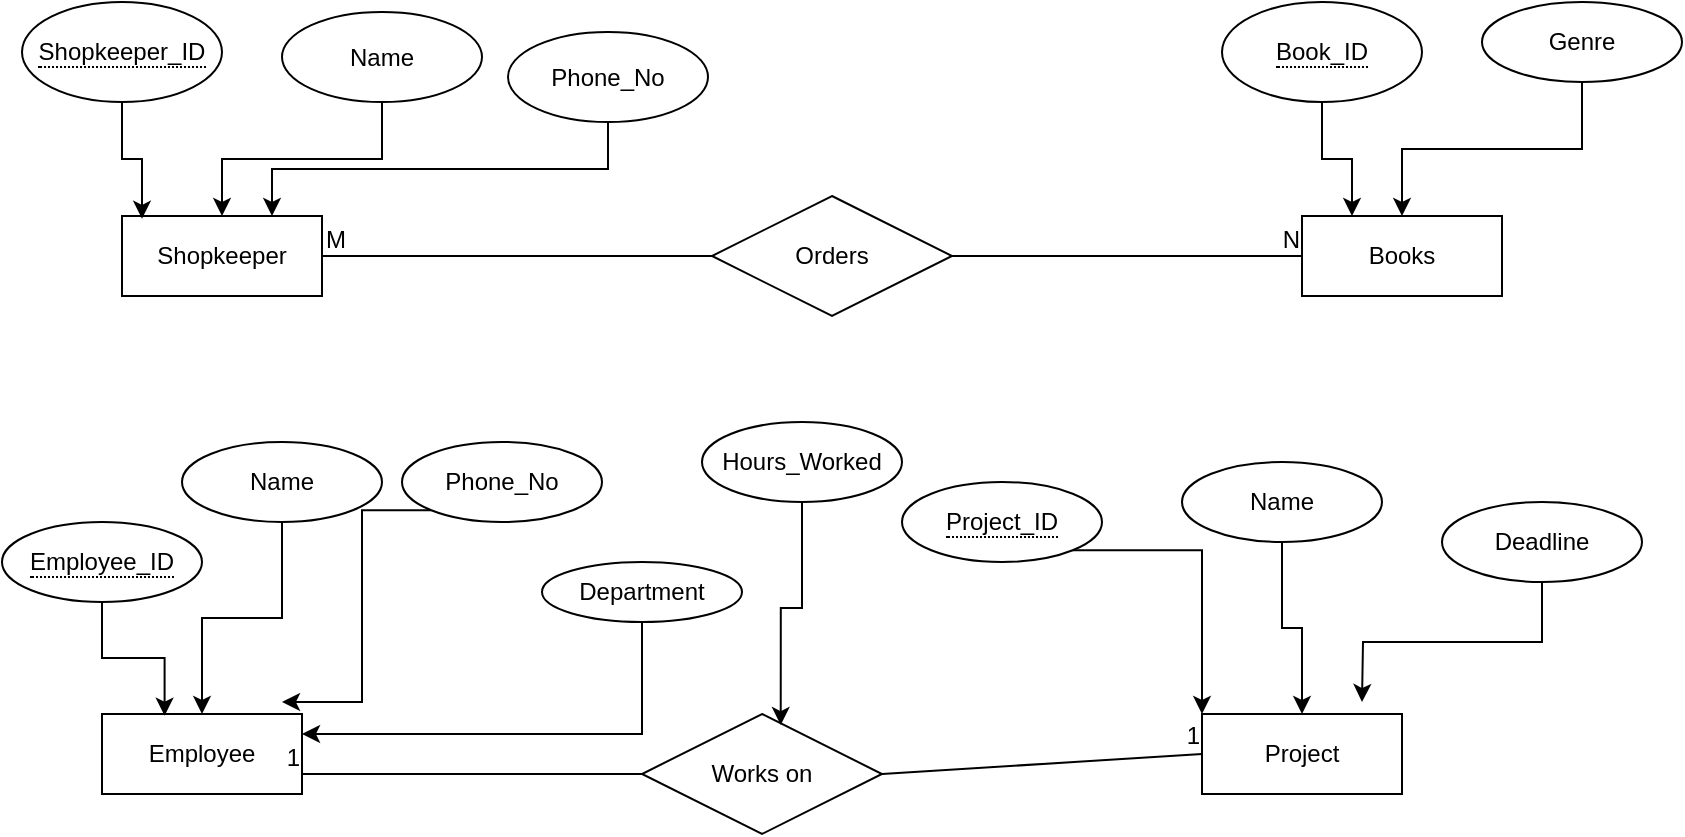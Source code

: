 <mxfile version="26.0.15">
  <diagram id="R2lEEEUBdFMjLlhIrx00" name="Page-1">
    <mxGraphModel dx="2137" dy="942" grid="1" gridSize="10" guides="1" tooltips="1" connect="1" arrows="1" fold="1" page="1" pageScale="1" pageWidth="850" pageHeight="1100" math="0" shadow="0" extFonts="Permanent Marker^https://fonts.googleapis.com/css?family=Permanent+Marker">
      <root>
        <mxCell id="0" />
        <mxCell id="1" parent="0" />
        <mxCell id="5TAWwWppFLTeb1Iua5rg-2" value="Shopkeeper" style="whiteSpace=wrap;html=1;align=center;" vertex="1" parent="1">
          <mxGeometry x="60" y="167" width="100" height="40" as="geometry" />
        </mxCell>
        <mxCell id="5TAWwWppFLTeb1Iua5rg-3" value="Books" style="whiteSpace=wrap;html=1;align=center;" vertex="1" parent="1">
          <mxGeometry x="650" y="167" width="100" height="40" as="geometry" />
        </mxCell>
        <mxCell id="5TAWwWppFLTeb1Iua5rg-12" value="" style="endArrow=none;html=1;rounded=0;exitX=1;exitY=0.5;exitDx=0;exitDy=0;entryX=0;entryY=0.5;entryDx=0;entryDy=0;" edge="1" parent="1" source="5TAWwWppFLTeb1Iua5rg-6" target="5TAWwWppFLTeb1Iua5rg-3">
          <mxGeometry relative="1" as="geometry">
            <mxPoint x="390" y="57" as="sourcePoint" />
            <mxPoint x="650" y="187" as="targetPoint" />
            <Array as="points" />
          </mxGeometry>
        </mxCell>
        <mxCell id="5TAWwWppFLTeb1Iua5rg-14" value="N" style="resizable=0;html=1;whiteSpace=wrap;align=right;verticalAlign=bottom;" connectable="0" vertex="1" parent="5TAWwWppFLTeb1Iua5rg-12">
          <mxGeometry x="1" relative="1" as="geometry" />
        </mxCell>
        <mxCell id="5TAWwWppFLTeb1Iua5rg-15" value="" style="endArrow=none;html=1;rounded=0;exitX=1;exitY=0.5;exitDx=0;exitDy=0;entryX=0;entryY=0.5;entryDx=0;entryDy=0;" edge="1" parent="1" source="5TAWwWppFLTeb1Iua5rg-2" target="5TAWwWppFLTeb1Iua5rg-6">
          <mxGeometry relative="1" as="geometry">
            <mxPoint x="170" y="187" as="sourcePoint" />
            <mxPoint x="550" y="187" as="targetPoint" />
            <Array as="points" />
          </mxGeometry>
        </mxCell>
        <mxCell id="5TAWwWppFLTeb1Iua5rg-16" value="M" style="resizable=0;html=1;whiteSpace=wrap;align=left;verticalAlign=bottom;" connectable="0" vertex="1" parent="5TAWwWppFLTeb1Iua5rg-15">
          <mxGeometry x="-1" relative="1" as="geometry" />
        </mxCell>
        <mxCell id="5TAWwWppFLTeb1Iua5rg-6" value="Orders" style="shape=rhombus;perimeter=rhombusPerimeter;whiteSpace=wrap;html=1;align=center;" vertex="1" parent="1">
          <mxGeometry x="355" y="157" width="120" height="60" as="geometry" />
        </mxCell>
        <mxCell id="5TAWwWppFLTeb1Iua5rg-18" value="&lt;span style=&quot;border-bottom: 1px dotted&quot;&gt;Shopkeeper_ID&lt;/span&gt;" style="ellipse;whiteSpace=wrap;html=1;align=center;" vertex="1" parent="1">
          <mxGeometry x="10" y="60" width="100" height="50" as="geometry" />
        </mxCell>
        <mxCell id="5TAWwWppFLTeb1Iua5rg-19" style="edgeStyle=orthogonalEdgeStyle;rounded=0;orthogonalLoop=1;jettySize=auto;html=1;exitX=0.5;exitY=1;exitDx=0;exitDy=0;entryX=0.1;entryY=0.035;entryDx=0;entryDy=0;entryPerimeter=0;" edge="1" parent="1" source="5TAWwWppFLTeb1Iua5rg-18" target="5TAWwWppFLTeb1Iua5rg-2">
          <mxGeometry relative="1" as="geometry" />
        </mxCell>
        <mxCell id="5TAWwWppFLTeb1Iua5rg-21" style="edgeStyle=orthogonalEdgeStyle;rounded=0;orthogonalLoop=1;jettySize=auto;html=1;exitX=0.5;exitY=1;exitDx=0;exitDy=0;entryX=0.25;entryY=0;entryDx=0;entryDy=0;" edge="1" parent="1" source="5TAWwWppFLTeb1Iua5rg-20" target="5TAWwWppFLTeb1Iua5rg-3">
          <mxGeometry relative="1" as="geometry" />
        </mxCell>
        <mxCell id="5TAWwWppFLTeb1Iua5rg-20" value="&lt;span style=&quot;border-bottom: 1px dotted&quot;&gt;Book_ID&lt;/span&gt;" style="ellipse;whiteSpace=wrap;html=1;align=center;" vertex="1" parent="1">
          <mxGeometry x="610" y="60" width="100" height="50" as="geometry" />
        </mxCell>
        <mxCell id="5TAWwWppFLTeb1Iua5rg-23" style="edgeStyle=orthogonalEdgeStyle;rounded=0;orthogonalLoop=1;jettySize=auto;html=1;exitX=0.5;exitY=1;exitDx=0;exitDy=0;entryX=0.5;entryY=0;entryDx=0;entryDy=0;" edge="1" parent="1" source="5TAWwWppFLTeb1Iua5rg-22" target="5TAWwWppFLTeb1Iua5rg-2">
          <mxGeometry relative="1" as="geometry">
            <mxPoint x="70" y="170" as="targetPoint" />
          </mxGeometry>
        </mxCell>
        <mxCell id="5TAWwWppFLTeb1Iua5rg-22" value="Name" style="ellipse;whiteSpace=wrap;html=1;align=center;" vertex="1" parent="1">
          <mxGeometry x="140" y="65" width="100" height="45" as="geometry" />
        </mxCell>
        <mxCell id="5TAWwWppFLTeb1Iua5rg-25" style="edgeStyle=orthogonalEdgeStyle;rounded=0;orthogonalLoop=1;jettySize=auto;html=1;exitX=0.5;exitY=1;exitDx=0;exitDy=0;entryX=0.75;entryY=0;entryDx=0;entryDy=0;" edge="1" parent="1" source="5TAWwWppFLTeb1Iua5rg-24" target="5TAWwWppFLTeb1Iua5rg-2">
          <mxGeometry relative="1" as="geometry" />
        </mxCell>
        <mxCell id="5TAWwWppFLTeb1Iua5rg-24" value="Phone_No" style="ellipse;whiteSpace=wrap;html=1;align=center;" vertex="1" parent="1">
          <mxGeometry x="253" y="75" width="100" height="45" as="geometry" />
        </mxCell>
        <mxCell id="5TAWwWppFLTeb1Iua5rg-27" style="edgeStyle=orthogonalEdgeStyle;rounded=0;orthogonalLoop=1;jettySize=auto;html=1;exitX=0.5;exitY=1;exitDx=0;exitDy=0;" edge="1" parent="1" source="5TAWwWppFLTeb1Iua5rg-26" target="5TAWwWppFLTeb1Iua5rg-3">
          <mxGeometry relative="1" as="geometry" />
        </mxCell>
        <mxCell id="5TAWwWppFLTeb1Iua5rg-26" value="Genre" style="ellipse;whiteSpace=wrap;html=1;align=center;" vertex="1" parent="1">
          <mxGeometry x="740" y="60" width="100" height="40" as="geometry" />
        </mxCell>
        <mxCell id="5TAWwWppFLTeb1Iua5rg-29" value="Employee" style="whiteSpace=wrap;html=1;align=center;" vertex="1" parent="1">
          <mxGeometry x="50" y="416" width="100" height="40" as="geometry" />
        </mxCell>
        <mxCell id="5TAWwWppFLTeb1Iua5rg-30" value="Project" style="whiteSpace=wrap;html=1;align=center;" vertex="1" parent="1">
          <mxGeometry x="600" y="416" width="100" height="40" as="geometry" />
        </mxCell>
        <mxCell id="5TAWwWppFLTeb1Iua5rg-32" value="" style="endArrow=none;html=1;rounded=0;exitX=1;exitY=0.5;exitDx=0;exitDy=0;entryX=0;entryY=0.5;entryDx=0;entryDy=0;" edge="1" parent="1" source="5TAWwWppFLTeb1Iua5rg-34" target="5TAWwWppFLTeb1Iua5rg-30">
          <mxGeometry relative="1" as="geometry">
            <mxPoint x="210" y="434.89" as="sourcePoint" />
            <mxPoint x="370" y="434.89" as="targetPoint" />
          </mxGeometry>
        </mxCell>
        <mxCell id="5TAWwWppFLTeb1Iua5rg-33" value="1" style="resizable=0;html=1;whiteSpace=wrap;align=right;verticalAlign=bottom;" connectable="0" vertex="1" parent="5TAWwWppFLTeb1Iua5rg-32">
          <mxGeometry x="1" relative="1" as="geometry" />
        </mxCell>
        <mxCell id="5TAWwWppFLTeb1Iua5rg-34" value="Works on" style="shape=rhombus;perimeter=rhombusPerimeter;whiteSpace=wrap;html=1;align=center;" vertex="1" parent="1">
          <mxGeometry x="320" y="416" width="120" height="60" as="geometry" />
        </mxCell>
        <mxCell id="5TAWwWppFLTeb1Iua5rg-37" value="&lt;span style=&quot;border-bottom: 1px dotted&quot;&gt;Employee_ID&lt;/span&gt;" style="ellipse;whiteSpace=wrap;html=1;align=center;" vertex="1" parent="1">
          <mxGeometry y="320" width="100" height="40" as="geometry" />
        </mxCell>
        <mxCell id="5TAWwWppFLTeb1Iua5rg-51" style="edgeStyle=orthogonalEdgeStyle;rounded=0;orthogonalLoop=1;jettySize=auto;html=1;exitX=1;exitY=1;exitDx=0;exitDy=0;entryX=0;entryY=0;entryDx=0;entryDy=0;" edge="1" parent="1" source="5TAWwWppFLTeb1Iua5rg-38" target="5TAWwWppFLTeb1Iua5rg-30">
          <mxGeometry relative="1" as="geometry" />
        </mxCell>
        <mxCell id="5TAWwWppFLTeb1Iua5rg-38" value="&lt;span style=&quot;border-bottom: 1px dotted&quot;&gt;Project_ID&lt;/span&gt;" style="ellipse;whiteSpace=wrap;html=1;align=center;" vertex="1" parent="1">
          <mxGeometry x="450" y="300" width="100" height="40" as="geometry" />
        </mxCell>
        <mxCell id="5TAWwWppFLTeb1Iua5rg-45" style="edgeStyle=orthogonalEdgeStyle;rounded=0;orthogonalLoop=1;jettySize=auto;html=1;exitX=0.5;exitY=1;exitDx=0;exitDy=0;entryX=0.5;entryY=0;entryDx=0;entryDy=0;" edge="1" parent="1" source="5TAWwWppFLTeb1Iua5rg-40" target="5TAWwWppFLTeb1Iua5rg-29">
          <mxGeometry relative="1" as="geometry" />
        </mxCell>
        <mxCell id="5TAWwWppFLTeb1Iua5rg-40" value="Name" style="ellipse;whiteSpace=wrap;html=1;align=center;" vertex="1" parent="1">
          <mxGeometry x="90" y="280" width="100" height="40" as="geometry" />
        </mxCell>
        <mxCell id="5TAWwWppFLTeb1Iua5rg-46" style="edgeStyle=orthogonalEdgeStyle;rounded=0;orthogonalLoop=1;jettySize=auto;html=1;exitX=0;exitY=1;exitDx=0;exitDy=0;" edge="1" parent="1" source="5TAWwWppFLTeb1Iua5rg-42">
          <mxGeometry relative="1" as="geometry">
            <mxPoint x="140" y="410" as="targetPoint" />
            <Array as="points">
              <mxPoint x="180" y="314" />
              <mxPoint x="180" y="410" />
            </Array>
          </mxGeometry>
        </mxCell>
        <mxCell id="5TAWwWppFLTeb1Iua5rg-42" value="Phone_No" style="ellipse;whiteSpace=wrap;html=1;align=center;" vertex="1" parent="1">
          <mxGeometry x="200" y="280" width="100" height="40" as="geometry" />
        </mxCell>
        <mxCell id="5TAWwWppFLTeb1Iua5rg-47" style="edgeStyle=orthogonalEdgeStyle;rounded=0;orthogonalLoop=1;jettySize=auto;html=1;exitX=0.5;exitY=1;exitDx=0;exitDy=0;entryX=1;entryY=0.25;entryDx=0;entryDy=0;" edge="1" parent="1" source="5TAWwWppFLTeb1Iua5rg-43" target="5TAWwWppFLTeb1Iua5rg-29">
          <mxGeometry relative="1" as="geometry" />
        </mxCell>
        <mxCell id="5TAWwWppFLTeb1Iua5rg-43" value="Department" style="ellipse;whiteSpace=wrap;html=1;align=center;" vertex="1" parent="1">
          <mxGeometry x="270" y="340" width="100" height="30" as="geometry" />
        </mxCell>
        <mxCell id="5TAWwWppFLTeb1Iua5rg-50" value="" style="edgeStyle=orthogonalEdgeStyle;rounded=0;orthogonalLoop=1;jettySize=auto;html=1;" edge="1" parent="1" source="5TAWwWppFLTeb1Iua5rg-48" target="5TAWwWppFLTeb1Iua5rg-30">
          <mxGeometry relative="1" as="geometry" />
        </mxCell>
        <mxCell id="5TAWwWppFLTeb1Iua5rg-48" value="Name" style="ellipse;whiteSpace=wrap;html=1;align=center;" vertex="1" parent="1">
          <mxGeometry x="590" y="290" width="100" height="40" as="geometry" />
        </mxCell>
        <mxCell id="5TAWwWppFLTeb1Iua5rg-53" style="edgeStyle=orthogonalEdgeStyle;rounded=0;orthogonalLoop=1;jettySize=auto;html=1;exitX=0.5;exitY=1;exitDx=0;exitDy=0;" edge="1" parent="1" source="5TAWwWppFLTeb1Iua5rg-52">
          <mxGeometry relative="1" as="geometry">
            <mxPoint x="680" y="410" as="targetPoint" />
          </mxGeometry>
        </mxCell>
        <mxCell id="5TAWwWppFLTeb1Iua5rg-52" value="Deadline" style="ellipse;whiteSpace=wrap;html=1;align=center;" vertex="1" parent="1">
          <mxGeometry x="720" y="310" width="100" height="40" as="geometry" />
        </mxCell>
        <mxCell id="5TAWwWppFLTeb1Iua5rg-54" value="Hours_Worked" style="ellipse;whiteSpace=wrap;html=1;align=center;" vertex="1" parent="1">
          <mxGeometry x="350" y="270" width="100" height="40" as="geometry" />
        </mxCell>
        <mxCell id="5TAWwWppFLTeb1Iua5rg-57" style="edgeStyle=orthogonalEdgeStyle;rounded=0;orthogonalLoop=1;jettySize=auto;html=1;exitX=0.5;exitY=1;exitDx=0;exitDy=0;entryX=0.578;entryY=0.092;entryDx=0;entryDy=0;entryPerimeter=0;" edge="1" parent="1" source="5TAWwWppFLTeb1Iua5rg-54" target="5TAWwWppFLTeb1Iua5rg-34">
          <mxGeometry relative="1" as="geometry" />
        </mxCell>
        <mxCell id="5TAWwWppFLTeb1Iua5rg-93" style="edgeStyle=orthogonalEdgeStyle;rounded=0;orthogonalLoop=1;jettySize=auto;html=1;exitX=0.5;exitY=1;exitDx=0;exitDy=0;entryX=0.313;entryY=0.021;entryDx=0;entryDy=0;entryPerimeter=0;" edge="1" parent="1" source="5TAWwWppFLTeb1Iua5rg-37" target="5TAWwWppFLTeb1Iua5rg-29">
          <mxGeometry relative="1" as="geometry" />
        </mxCell>
        <mxCell id="5TAWwWppFLTeb1Iua5rg-94" value="" style="endArrow=none;html=1;rounded=0;exitX=0;exitY=0.5;exitDx=0;exitDy=0;entryX=1;entryY=0.75;entryDx=0;entryDy=0;" edge="1" parent="1" source="5TAWwWppFLTeb1Iua5rg-34" target="5TAWwWppFLTeb1Iua5rg-29">
          <mxGeometry relative="1" as="geometry">
            <mxPoint x="450" y="446" as="sourcePoint" />
            <mxPoint x="190" y="460" as="targetPoint" />
          </mxGeometry>
        </mxCell>
        <mxCell id="5TAWwWppFLTeb1Iua5rg-95" value="1" style="resizable=0;html=1;whiteSpace=wrap;align=right;verticalAlign=bottom;" connectable="0" vertex="1" parent="5TAWwWppFLTeb1Iua5rg-94">
          <mxGeometry x="1" relative="1" as="geometry" />
        </mxCell>
      </root>
    </mxGraphModel>
  </diagram>
</mxfile>
